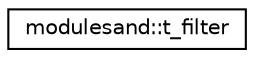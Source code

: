 digraph "Graphical Class Hierarchy"
{
 // LATEX_PDF_SIZE
  edge [fontname="Helvetica",fontsize="10",labelfontname="Helvetica",labelfontsize="10"];
  node [fontname="Helvetica",fontsize="10",shape=record];
  rankdir="LR";
  Node0 [label="modulesand::t_filter",height=0.2,width=0.4,color="black", fillcolor="white", style="filled",URL="$structmodulesand_1_1t__filter.html",tooltip=" "];
}
